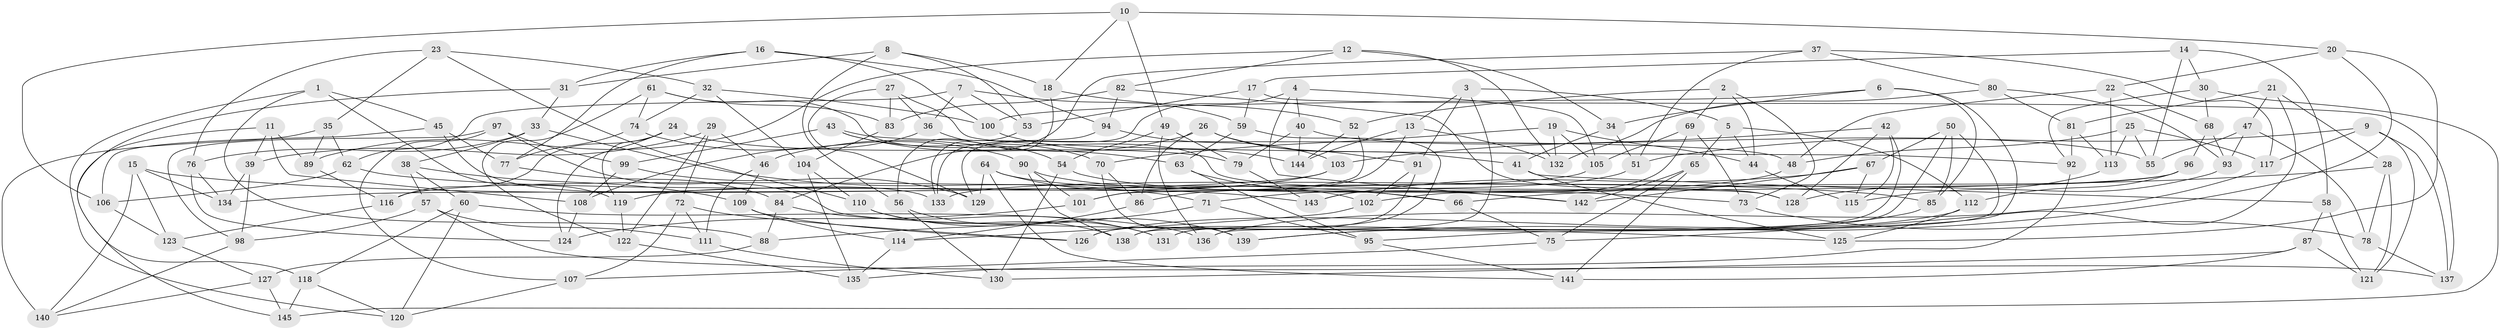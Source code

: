 // coarse degree distribution, {6: 0.5444444444444444, 3: 0.022222222222222223, 4: 0.36666666666666664, 5: 0.06666666666666667}
// Generated by graph-tools (version 1.1) at 2025/42/03/06/25 10:42:23]
// undirected, 145 vertices, 290 edges
graph export_dot {
graph [start="1"]
  node [color=gray90,style=filled];
  1;
  2;
  3;
  4;
  5;
  6;
  7;
  8;
  9;
  10;
  11;
  12;
  13;
  14;
  15;
  16;
  17;
  18;
  19;
  20;
  21;
  22;
  23;
  24;
  25;
  26;
  27;
  28;
  29;
  30;
  31;
  32;
  33;
  34;
  35;
  36;
  37;
  38;
  39;
  40;
  41;
  42;
  43;
  44;
  45;
  46;
  47;
  48;
  49;
  50;
  51;
  52;
  53;
  54;
  55;
  56;
  57;
  58;
  59;
  60;
  61;
  62;
  63;
  64;
  65;
  66;
  67;
  68;
  69;
  70;
  71;
  72;
  73;
  74;
  75;
  76;
  77;
  78;
  79;
  80;
  81;
  82;
  83;
  84;
  85;
  86;
  87;
  88;
  89;
  90;
  91;
  92;
  93;
  94;
  95;
  96;
  97;
  98;
  99;
  100;
  101;
  102;
  103;
  104;
  105;
  106;
  107;
  108;
  109;
  110;
  111;
  112;
  113;
  114;
  115;
  116;
  117;
  118;
  119;
  120;
  121;
  122;
  123;
  124;
  125;
  126;
  127;
  128;
  129;
  130;
  131;
  132;
  133;
  134;
  135;
  136;
  137;
  138;
  139;
  140;
  141;
  142;
  143;
  144;
  145;
  1 -- 45;
  1 -- 88;
  1 -- 120;
  1 -- 119;
  2 -- 52;
  2 -- 69;
  2 -- 73;
  2 -- 44;
  3 -- 5;
  3 -- 138;
  3 -- 13;
  3 -- 91;
  4 -- 142;
  4 -- 40;
  4 -- 105;
  4 -- 129;
  5 -- 65;
  5 -- 112;
  5 -- 44;
  6 -- 100;
  6 -- 95;
  6 -- 85;
  6 -- 34;
  7 -- 59;
  7 -- 36;
  7 -- 62;
  7 -- 53;
  8 -- 53;
  8 -- 31;
  8 -- 56;
  8 -- 18;
  9 -- 117;
  9 -- 121;
  9 -- 51;
  9 -- 137;
  10 -- 20;
  10 -- 18;
  10 -- 49;
  10 -- 106;
  11 -- 108;
  11 -- 89;
  11 -- 145;
  11 -- 39;
  12 -- 82;
  12 -- 132;
  12 -- 34;
  12 -- 89;
  13 -- 144;
  13 -- 101;
  13 -- 132;
  14 -- 30;
  14 -- 55;
  14 -- 17;
  14 -- 58;
  15 -- 140;
  15 -- 134;
  15 -- 123;
  15 -- 85;
  16 -- 31;
  16 -- 77;
  16 -- 100;
  16 -- 94;
  17 -- 137;
  17 -- 53;
  17 -- 59;
  18 -- 52;
  18 -- 133;
  19 -- 44;
  19 -- 70;
  19 -- 105;
  19 -- 132;
  20 -- 139;
  20 -- 125;
  20 -- 22;
  21 -- 47;
  21 -- 28;
  21 -- 75;
  21 -- 81;
  22 -- 113;
  22 -- 68;
  22 -- 48;
  23 -- 35;
  23 -- 110;
  23 -- 76;
  23 -- 32;
  24 -- 116;
  24 -- 79;
  24 -- 119;
  24 -- 124;
  25 -- 48;
  25 -- 55;
  25 -- 117;
  25 -- 113;
  26 -- 41;
  26 -- 86;
  26 -- 91;
  26 -- 46;
  27 -- 36;
  27 -- 92;
  27 -- 129;
  27 -- 83;
  28 -- 78;
  28 -- 66;
  28 -- 121;
  29 -- 72;
  29 -- 46;
  29 -- 39;
  29 -- 122;
  30 -- 92;
  30 -- 145;
  30 -- 68;
  31 -- 118;
  31 -- 33;
  32 -- 74;
  32 -- 104;
  32 -- 100;
  33 -- 38;
  33 -- 76;
  33 -- 71;
  34 -- 51;
  34 -- 41;
  35 -- 62;
  35 -- 89;
  35 -- 140;
  36 -- 54;
  36 -- 108;
  37 -- 80;
  37 -- 117;
  37 -- 51;
  37 -- 84;
  38 -- 109;
  38 -- 57;
  38 -- 60;
  39 -- 98;
  39 -- 134;
  40 -- 79;
  40 -- 144;
  40 -- 55;
  41 -- 58;
  41 -- 125;
  42 -- 103;
  42 -- 131;
  42 -- 115;
  42 -- 128;
  43 -- 99;
  43 -- 70;
  43 -- 63;
  43 -- 48;
  44 -- 115;
  45 -- 77;
  45 -- 133;
  45 -- 106;
  46 -- 111;
  46 -- 109;
  47 -- 78;
  47 -- 93;
  47 -- 55;
  48 -- 71;
  49 -- 136;
  49 -- 79;
  49 -- 54;
  50 -- 85;
  50 -- 67;
  50 -- 136;
  50 -- 131;
  51 -- 86;
  52 -- 101;
  52 -- 144;
  53 -- 56;
  54 -- 130;
  54 -- 73;
  56 -- 130;
  56 -- 131;
  57 -- 98;
  57 -- 111;
  57 -- 137;
  58 -- 87;
  58 -- 121;
  59 -- 63;
  59 -- 138;
  60 -- 136;
  60 -- 120;
  60 -- 118;
  61 -- 83;
  61 -- 128;
  61 -- 122;
  61 -- 74;
  62 -- 143;
  62 -- 106;
  63 -- 95;
  63 -- 66;
  64 -- 141;
  64 -- 102;
  64 -- 129;
  64 -- 66;
  65 -- 142;
  65 -- 75;
  65 -- 141;
  66 -- 75;
  67 -- 143;
  67 -- 115;
  67 -- 142;
  68 -- 96;
  68 -- 93;
  69 -- 143;
  69 -- 73;
  69 -- 105;
  70 -- 139;
  70 -- 86;
  71 -- 88;
  71 -- 95;
  72 -- 107;
  72 -- 111;
  72 -- 126;
  73 -- 78;
  74 -- 90;
  74 -- 77;
  75 -- 107;
  76 -- 134;
  76 -- 124;
  77 -- 84;
  78 -- 137;
  79 -- 143;
  80 -- 93;
  80 -- 132;
  80 -- 81;
  81 -- 92;
  81 -- 113;
  82 -- 128;
  82 -- 94;
  82 -- 83;
  83 -- 104;
  84 -- 131;
  84 -- 88;
  85 -- 139;
  86 -- 114;
  87 -- 130;
  87 -- 141;
  87 -- 121;
  88 -- 127;
  89 -- 116;
  90 -- 142;
  90 -- 138;
  90 -- 101;
  91 -- 126;
  91 -- 102;
  92 -- 135;
  93 -- 115;
  94 -- 103;
  94 -- 133;
  95 -- 141;
  96 -- 133;
  96 -- 112;
  96 -- 102;
  97 -- 125;
  97 -- 98;
  97 -- 107;
  97 -- 99;
  98 -- 140;
  99 -- 129;
  99 -- 108;
  100 -- 144;
  101 -- 124;
  102 -- 114;
  103 -- 119;
  103 -- 134;
  104 -- 135;
  104 -- 110;
  105 -- 116;
  106 -- 123;
  107 -- 120;
  108 -- 124;
  109 -- 114;
  109 -- 126;
  110 -- 139;
  110 -- 138;
  111 -- 130;
  112 -- 125;
  112 -- 126;
  113 -- 128;
  114 -- 135;
  116 -- 123;
  117 -- 136;
  118 -- 145;
  118 -- 120;
  119 -- 122;
  122 -- 135;
  123 -- 127;
  127 -- 145;
  127 -- 140;
}
